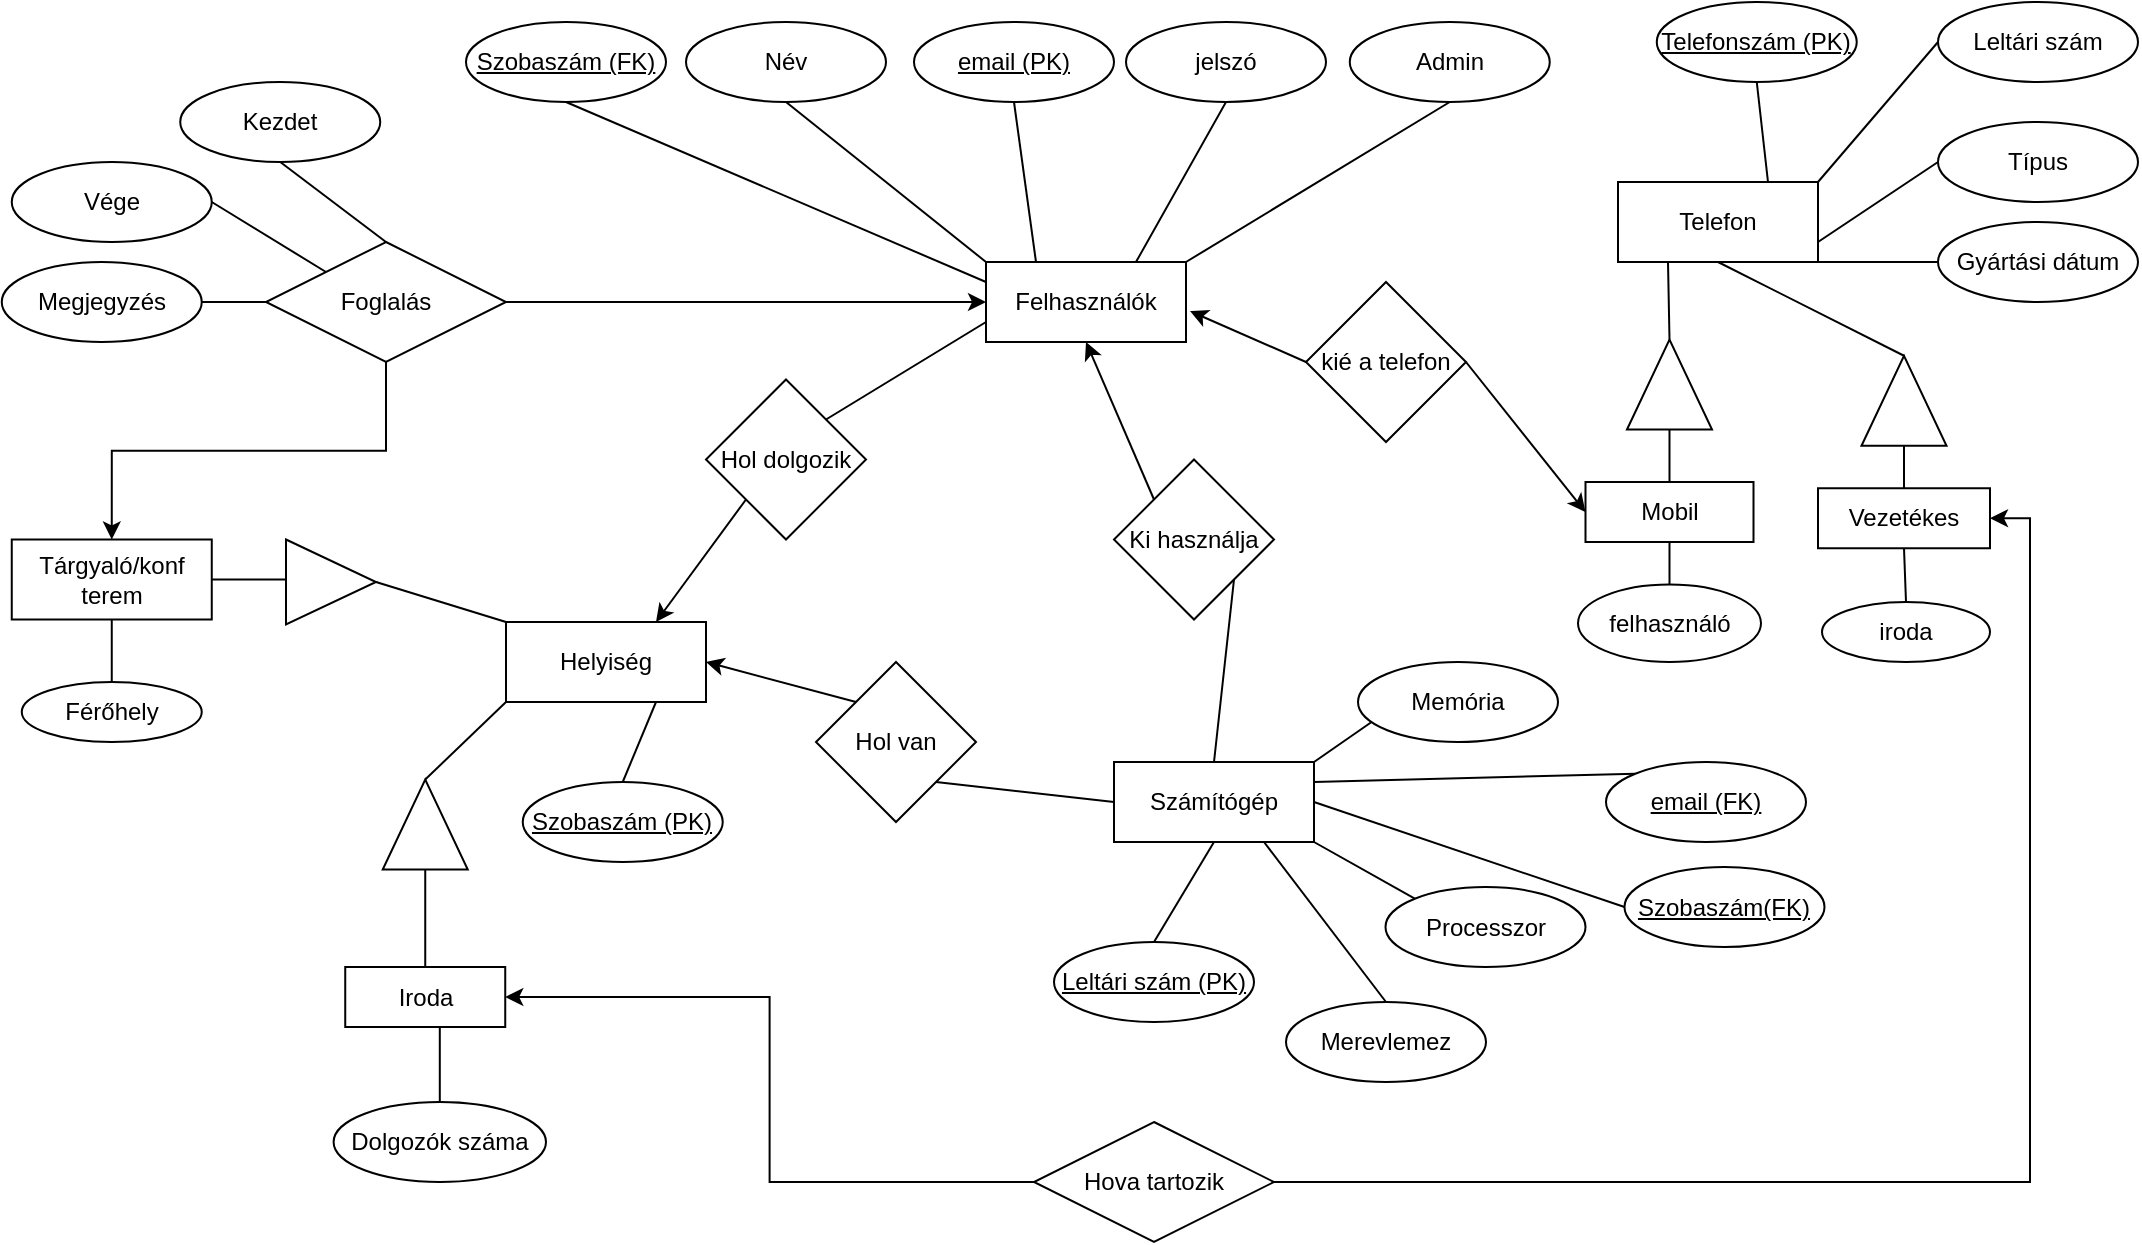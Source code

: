 <mxfile version="24.8.6">
  <diagram name="1 oldal" id="M2lxbGfFCIbtQnFnjS9T">
    <mxGraphModel dx="2220" dy="802" grid="1" gridSize="10" guides="1" tooltips="1" connect="1" arrows="1" fold="1" page="1" pageScale="1" pageWidth="827" pageHeight="1169" math="0" shadow="0">
      <root>
        <mxCell id="0" />
        <mxCell id="1" parent="0" />
        <mxCell id="wdO2a7Mc2enwkq9Drj_M-5" style="rounded=0;orthogonalLoop=1;jettySize=auto;html=1;exitX=0;exitY=0.25;exitDx=0;exitDy=0;entryX=0.5;entryY=1;entryDx=0;entryDy=0;endArrow=none;endFill=0;" parent="1" source="J8be5djoPyq5z8u-Urgu-1" target="wdO2a7Mc2enwkq9Drj_M-6" edge="1">
          <mxGeometry relative="1" as="geometry">
            <mxPoint x="150" y="80" as="targetPoint" />
          </mxGeometry>
        </mxCell>
        <mxCell id="J8be5djoPyq5z8u-Urgu-1" value="Felhasználók" style="whiteSpace=wrap;html=1;align=center;" parent="1" vertex="1">
          <mxGeometry x="350" y="140" width="100" height="40" as="geometry" />
        </mxCell>
        <mxCell id="nqwOCqm9ArOqmD_4J2SY-13" style="rounded=0;orthogonalLoop=1;jettySize=auto;html=1;exitX=0;exitY=0.5;exitDx=0;exitDy=0;entryX=1;entryY=1;entryDx=0;entryDy=0;endArrow=none;endFill=0;" parent="1" source="J8be5djoPyq5z8u-Urgu-3" target="nqwOCqm9ArOqmD_4J2SY-12" edge="1">
          <mxGeometry relative="1" as="geometry" />
        </mxCell>
        <mxCell id="SWIQCwF_Ky-2O3WULEjx-1" style="rounded=0;orthogonalLoop=1;jettySize=auto;html=1;exitX=1;exitY=0.25;exitDx=0;exitDy=0;endArrow=none;endFill=0;entryX=0;entryY=0;entryDx=0;entryDy=0;" edge="1" parent="1" source="J8be5djoPyq5z8u-Urgu-3" target="SWIQCwF_Ky-2O3WULEjx-2">
          <mxGeometry relative="1" as="geometry">
            <mxPoint x="690" y="400" as="targetPoint" />
          </mxGeometry>
        </mxCell>
        <mxCell id="SWIQCwF_Ky-2O3WULEjx-4" style="rounded=0;orthogonalLoop=1;jettySize=auto;html=1;exitX=1;exitY=0.5;exitDx=0;exitDy=0;endArrow=none;endFill=0;entryX=0;entryY=0.5;entryDx=0;entryDy=0;" edge="1" parent="1" source="J8be5djoPyq5z8u-Urgu-3" target="SWIQCwF_Ky-2O3WULEjx-5">
          <mxGeometry relative="1" as="geometry">
            <mxPoint x="680" y="510" as="targetPoint" />
          </mxGeometry>
        </mxCell>
        <mxCell id="J8be5djoPyq5z8u-Urgu-3" value="Számítógép" style="whiteSpace=wrap;html=1;align=center;" parent="1" vertex="1">
          <mxGeometry x="414" y="390" width="100" height="40" as="geometry" />
        </mxCell>
        <mxCell id="wdO2a7Mc2enwkq9Drj_M-1" style="rounded=0;orthogonalLoop=1;jettySize=auto;html=1;exitX=0.75;exitY=0;exitDx=0;exitDy=0;endArrow=none;endFill=0;entryX=0.5;entryY=1;entryDx=0;entryDy=0;" parent="1" source="J8be5djoPyq5z8u-Urgu-4" target="wdO2a7Mc2enwkq9Drj_M-2" edge="1">
          <mxGeometry relative="1" as="geometry">
            <mxPoint x="740" y="40" as="targetPoint" />
          </mxGeometry>
        </mxCell>
        <mxCell id="J8be5djoPyq5z8u-Urgu-4" value="Telefon" style="whiteSpace=wrap;html=1;align=center;" parent="1" vertex="1">
          <mxGeometry x="666" y="100" width="100" height="40" as="geometry" />
        </mxCell>
        <mxCell id="J8be5djoPyq5z8u-Urgu-21" style="rounded=0;orthogonalLoop=1;jettySize=auto;html=1;exitX=0.5;exitY=1;exitDx=0;exitDy=0;entryX=0;entryY=0;entryDx=0;entryDy=0;endArrow=none;endFill=0;" parent="1" source="J8be5djoPyq5z8u-Urgu-6" target="J8be5djoPyq5z8u-Urgu-1" edge="1">
          <mxGeometry relative="1" as="geometry" />
        </mxCell>
        <mxCell id="J8be5djoPyq5z8u-Urgu-6" value="Név" style="ellipse;whiteSpace=wrap;html=1;align=center;" parent="1" vertex="1">
          <mxGeometry x="200" y="20" width="100" height="40" as="geometry" />
        </mxCell>
        <mxCell id="J8be5djoPyq5z8u-Urgu-22" style="rounded=0;orthogonalLoop=1;jettySize=auto;html=1;exitX=0.5;exitY=1;exitDx=0;exitDy=0;entryX=0.25;entryY=0;entryDx=0;entryDy=0;endArrow=none;endFill=0;" parent="1" source="J8be5djoPyq5z8u-Urgu-7" target="J8be5djoPyq5z8u-Urgu-1" edge="1">
          <mxGeometry relative="1" as="geometry" />
        </mxCell>
        <mxCell id="J8be5djoPyq5z8u-Urgu-7" value="&lt;u&gt;email (PK)&lt;/u&gt;" style="ellipse;whiteSpace=wrap;html=1;align=center;" parent="1" vertex="1">
          <mxGeometry x="314" y="20" width="100" height="40" as="geometry" />
        </mxCell>
        <mxCell id="J8be5djoPyq5z8u-Urgu-24" style="rounded=0;orthogonalLoop=1;jettySize=auto;html=1;exitX=0.5;exitY=1;exitDx=0;exitDy=0;entryX=0.75;entryY=0;entryDx=0;entryDy=0;endArrow=none;endFill=0;" parent="1" source="J8be5djoPyq5z8u-Urgu-9" target="J8be5djoPyq5z8u-Urgu-1" edge="1">
          <mxGeometry relative="1" as="geometry" />
        </mxCell>
        <mxCell id="J8be5djoPyq5z8u-Urgu-9" value="jelszó" style="ellipse;whiteSpace=wrap;html=1;align=center;" parent="1" vertex="1">
          <mxGeometry x="420" y="20" width="100" height="40" as="geometry" />
        </mxCell>
        <mxCell id="J8be5djoPyq5z8u-Urgu-25" style="rounded=0;orthogonalLoop=1;jettySize=auto;html=1;exitX=0.5;exitY=1;exitDx=0;exitDy=0;entryX=1;entryY=0;entryDx=0;entryDy=0;endArrow=none;endFill=0;" parent="1" source="J8be5djoPyq5z8u-Urgu-10" target="J8be5djoPyq5z8u-Urgu-1" edge="1">
          <mxGeometry relative="1" as="geometry" />
        </mxCell>
        <mxCell id="J8be5djoPyq5z8u-Urgu-10" value="Admin" style="ellipse;whiteSpace=wrap;html=1;align=center;" parent="1" vertex="1">
          <mxGeometry x="531.88" y="20" width="100" height="40" as="geometry" />
        </mxCell>
        <mxCell id="J8be5djoPyq5z8u-Urgu-57" style="rounded=0;orthogonalLoop=1;jettySize=auto;html=1;exitX=0;exitY=0.5;exitDx=0;exitDy=0;entryX=1;entryY=0;entryDx=0;entryDy=0;endArrow=none;endFill=0;" parent="1" source="J8be5djoPyq5z8u-Urgu-32" target="J8be5djoPyq5z8u-Urgu-4" edge="1">
          <mxGeometry relative="1" as="geometry" />
        </mxCell>
        <mxCell id="J8be5djoPyq5z8u-Urgu-32" value="Leltári szám" style="ellipse;whiteSpace=wrap;html=1;align=center;" parent="1" vertex="1">
          <mxGeometry x="826" y="10" width="100" height="40" as="geometry" />
        </mxCell>
        <mxCell id="J8be5djoPyq5z8u-Urgu-59" style="rounded=0;orthogonalLoop=1;jettySize=auto;html=1;exitX=0;exitY=0.5;exitDx=0;exitDy=0;entryX=1;entryY=0.75;entryDx=0;entryDy=0;endArrow=none;endFill=0;" parent="1" source="J8be5djoPyq5z8u-Urgu-34" target="J8be5djoPyq5z8u-Urgu-4" edge="1">
          <mxGeometry relative="1" as="geometry" />
        </mxCell>
        <mxCell id="J8be5djoPyq5z8u-Urgu-34" value="Típus" style="ellipse;whiteSpace=wrap;html=1;align=center;" parent="1" vertex="1">
          <mxGeometry x="826" y="70" width="100" height="40" as="geometry" />
        </mxCell>
        <mxCell id="J8be5djoPyq5z8u-Urgu-60" style="rounded=0;orthogonalLoop=1;jettySize=auto;html=1;exitX=0;exitY=0.5;exitDx=0;exitDy=0;entryX=1;entryY=1;entryDx=0;entryDy=0;endArrow=none;endFill=0;" parent="1" source="J8be5djoPyq5z8u-Urgu-35" target="J8be5djoPyq5z8u-Urgu-4" edge="1">
          <mxGeometry relative="1" as="geometry" />
        </mxCell>
        <mxCell id="J8be5djoPyq5z8u-Urgu-35" value="Gyártási dátum" style="ellipse;whiteSpace=wrap;html=1;align=center;" parent="1" vertex="1">
          <mxGeometry x="826" y="120" width="100" height="40" as="geometry" />
        </mxCell>
        <mxCell id="J8be5djoPyq5z8u-Urgu-62" style="rounded=0;orthogonalLoop=1;jettySize=auto;html=1;exitX=0.5;exitY=0;exitDx=0;exitDy=0;entryX=0.5;entryY=1;entryDx=0;entryDy=0;endArrow=none;endFill=0;" parent="1" source="J8be5djoPyq5z8u-Urgu-44" target="J8be5djoPyq5z8u-Urgu-3" edge="1">
          <mxGeometry relative="1" as="geometry" />
        </mxCell>
        <mxCell id="J8be5djoPyq5z8u-Urgu-44" value="&lt;u&gt;Leltári szám (PK)&lt;/u&gt;" style="ellipse;whiteSpace=wrap;html=1;align=center;" parent="1" vertex="1">
          <mxGeometry x="384" y="480" width="100" height="40" as="geometry" />
        </mxCell>
        <mxCell id="J8be5djoPyq5z8u-Urgu-63" style="rounded=0;orthogonalLoop=1;jettySize=auto;html=1;exitX=0;exitY=0;exitDx=0;exitDy=0;entryX=1;entryY=1;entryDx=0;entryDy=0;endArrow=none;endFill=0;" parent="1" source="J8be5djoPyq5z8u-Urgu-45" target="J8be5djoPyq5z8u-Urgu-3" edge="1">
          <mxGeometry relative="1" as="geometry" />
        </mxCell>
        <mxCell id="J8be5djoPyq5z8u-Urgu-45" value="Processzor" style="ellipse;whiteSpace=wrap;html=1;align=center;" parent="1" vertex="1">
          <mxGeometry x="549.75" y="452.5" width="100" height="40" as="geometry" />
        </mxCell>
        <mxCell id="J8be5djoPyq5z8u-Urgu-64" style="rounded=0;orthogonalLoop=1;jettySize=auto;html=1;exitX=0.5;exitY=0;exitDx=0;exitDy=0;entryX=1;entryY=0;entryDx=0;entryDy=0;endArrow=none;endFill=0;" parent="1" source="J8be5djoPyq5z8u-Urgu-46" target="J8be5djoPyq5z8u-Urgu-3" edge="1">
          <mxGeometry relative="1" as="geometry" />
        </mxCell>
        <mxCell id="J8be5djoPyq5z8u-Urgu-46" value="Memória" style="ellipse;whiteSpace=wrap;html=1;align=center;" parent="1" vertex="1">
          <mxGeometry x="536" y="340" width="100" height="40" as="geometry" />
        </mxCell>
        <mxCell id="J8be5djoPyq5z8u-Urgu-61" style="rounded=0;orthogonalLoop=1;jettySize=auto;html=1;exitX=0.5;exitY=0;exitDx=0;exitDy=0;entryX=0.75;entryY=1;entryDx=0;entryDy=0;endArrow=none;endFill=0;" parent="1" source="J8be5djoPyq5z8u-Urgu-47" target="J8be5djoPyq5z8u-Urgu-3" edge="1">
          <mxGeometry relative="1" as="geometry" />
        </mxCell>
        <mxCell id="J8be5djoPyq5z8u-Urgu-47" value="Merevlemez" style="ellipse;whiteSpace=wrap;html=1;align=center;" parent="1" vertex="1">
          <mxGeometry x="500" y="510" width="100" height="40" as="geometry" />
        </mxCell>
        <mxCell id="XJ3Val_hjWEMoDBAJj5s-3" style="rounded=0;orthogonalLoop=1;jettySize=auto;html=1;exitX=1;exitY=0.5;exitDx=0;exitDy=0;entryX=0.25;entryY=1;entryDx=0;entryDy=0;endArrow=none;endFill=0;" parent="1" source="XJ3Val_hjWEMoDBAJj5s-1" target="J8be5djoPyq5z8u-Urgu-4" edge="1">
          <mxGeometry relative="1" as="geometry" />
        </mxCell>
        <mxCell id="XJ3Val_hjWEMoDBAJj5s-1" value="" style="triangle;whiteSpace=wrap;html=1;rotation=-90;" parent="1" vertex="1">
          <mxGeometry x="669.25" y="180" width="45" height="42.5" as="geometry" />
        </mxCell>
        <mxCell id="XJ3Val_hjWEMoDBAJj5s-4" style="rounded=0;orthogonalLoop=1;jettySize=auto;html=1;exitX=1;exitY=0.5;exitDx=0;exitDy=0;entryX=0.5;entryY=1;entryDx=0;entryDy=0;endArrow=none;endFill=0;" parent="1" source="XJ3Val_hjWEMoDBAJj5s-2" target="J8be5djoPyq5z8u-Urgu-4" edge="1">
          <mxGeometry relative="1" as="geometry" />
        </mxCell>
        <mxCell id="XJ3Val_hjWEMoDBAJj5s-2" value="" style="triangle;whiteSpace=wrap;html=1;rotation=-90;" parent="1" vertex="1">
          <mxGeometry x="786.5" y="188.13" width="45" height="42.5" as="geometry" />
        </mxCell>
        <mxCell id="XJ3Val_hjWEMoDBAJj5s-6" style="rounded=0;orthogonalLoop=1;jettySize=auto;html=1;exitX=0.5;exitY=0;exitDx=0;exitDy=0;entryX=0;entryY=0.5;entryDx=0;entryDy=0;endArrow=none;endFill=0;" parent="1" source="XJ3Val_hjWEMoDBAJj5s-26" target="XJ3Val_hjWEMoDBAJj5s-2" edge="1">
          <mxGeometry relative="1" as="geometry">
            <mxPoint x="772.0" y="243.13" as="sourcePoint" />
            <mxPoint x="854" y="227.13" as="targetPoint" />
          </mxGeometry>
        </mxCell>
        <mxCell id="nqwOCqm9ArOqmD_4J2SY-43" style="rounded=0;orthogonalLoop=1;jettySize=auto;html=1;exitX=1;exitY=0.5;exitDx=0;exitDy=0;entryX=0;entryY=0.5;entryDx=0;entryDy=0;" parent="1" source="XJ3Val_hjWEMoDBAJj5s-7" target="XJ3Val_hjWEMoDBAJj5s-24" edge="1">
          <mxGeometry relative="1" as="geometry" />
        </mxCell>
        <mxCell id="XJ3Val_hjWEMoDBAJj5s-7" value="kié a telefon" style="rhombus;whiteSpace=wrap;html=1;" parent="1" vertex="1">
          <mxGeometry x="510" y="150" width="80" height="80" as="geometry" />
        </mxCell>
        <mxCell id="XJ3Val_hjWEMoDBAJj5s-8" style="rounded=0;orthogonalLoop=1;jettySize=auto;html=1;exitX=0;exitY=0.5;exitDx=0;exitDy=0;entryX=1.02;entryY=0.614;entryDx=0;entryDy=0;entryPerimeter=0;" parent="1" source="XJ3Val_hjWEMoDBAJj5s-7" target="J8be5djoPyq5z8u-Urgu-1" edge="1">
          <mxGeometry relative="1" as="geometry" />
        </mxCell>
        <mxCell id="XJ3Val_hjWEMoDBAJj5s-12" style="rounded=0;orthogonalLoop=1;jettySize=auto;html=1;exitX=0;exitY=0;exitDx=0;exitDy=0;entryX=0.5;entryY=1;entryDx=0;entryDy=0;" parent="1" source="XJ3Val_hjWEMoDBAJj5s-11" target="J8be5djoPyq5z8u-Urgu-1" edge="1">
          <mxGeometry relative="1" as="geometry" />
        </mxCell>
        <mxCell id="wdO2a7Mc2enwkq9Drj_M-16" style="rounded=0;orthogonalLoop=1;jettySize=auto;html=1;exitX=1;exitY=1;exitDx=0;exitDy=0;entryX=0.5;entryY=0;entryDx=0;entryDy=0;endArrow=none;endFill=0;" parent="1" source="XJ3Val_hjWEMoDBAJj5s-11" target="J8be5djoPyq5z8u-Urgu-3" edge="1">
          <mxGeometry relative="1" as="geometry" />
        </mxCell>
        <mxCell id="XJ3Val_hjWEMoDBAJj5s-11" value="Ki használja" style="rhombus;whiteSpace=wrap;html=1;" parent="1" vertex="1">
          <mxGeometry x="414" y="238.75" width="80" height="80" as="geometry" />
        </mxCell>
        <mxCell id="XJ3Val_hjWEMoDBAJj5s-19" style="rounded=0;orthogonalLoop=1;jettySize=auto;html=1;exitX=0.5;exitY=0;exitDx=0;exitDy=0;entryX=0.75;entryY=1;entryDx=0;entryDy=0;endArrow=none;endFill=0;" parent="1" source="XJ3Val_hjWEMoDBAJj5s-14" target="XJ3Val_hjWEMoDBAJj5s-18" edge="1">
          <mxGeometry relative="1" as="geometry" />
        </mxCell>
        <mxCell id="XJ3Val_hjWEMoDBAJj5s-14" value="Szobaszám (PK)" style="ellipse;whiteSpace=wrap;html=1;align=center;fontStyle=4;" parent="1" vertex="1">
          <mxGeometry x="118.37" y="400" width="100" height="40" as="geometry" />
        </mxCell>
        <mxCell id="XJ3Val_hjWEMoDBAJj5s-17" style="rounded=0;orthogonalLoop=1;jettySize=auto;html=1;exitX=1;exitY=0;exitDx=0;exitDy=0;entryX=0;entryY=0.75;entryDx=0;entryDy=0;endArrow=none;endFill=0;" parent="1" source="XJ3Val_hjWEMoDBAJj5s-16" target="J8be5djoPyq5z8u-Urgu-1" edge="1">
          <mxGeometry relative="1" as="geometry" />
        </mxCell>
        <mxCell id="XJ3Val_hjWEMoDBAJj5s-16" value="Hol dolgozik" style="rhombus;whiteSpace=wrap;html=1;" parent="1" vertex="1">
          <mxGeometry x="210" y="198.75" width="80" height="80" as="geometry" />
        </mxCell>
        <mxCell id="XJ3Val_hjWEMoDBAJj5s-20" style="rounded=0;orthogonalLoop=1;jettySize=auto;html=1;exitX=0;exitY=1;exitDx=0;exitDy=0;entryX=0.75;entryY=0;entryDx=0;entryDy=0;endArrow=classic;endFill=1;" parent="1" source="XJ3Val_hjWEMoDBAJj5s-16" target="XJ3Val_hjWEMoDBAJj5s-18" edge="1">
          <mxGeometry relative="1" as="geometry" />
        </mxCell>
        <mxCell id="XJ3Val_hjWEMoDBAJj5s-18" value="Helyiség" style="whiteSpace=wrap;html=1;align=center;" parent="1" vertex="1">
          <mxGeometry x="110" y="320" width="100" height="40" as="geometry" />
        </mxCell>
        <mxCell id="nqwOCqm9ArOqmD_4J2SY-50" style="rounded=0;orthogonalLoop=1;jettySize=auto;html=1;exitX=0.5;exitY=0;exitDx=0;exitDy=0;entryX=0;entryY=0.5;entryDx=0;entryDy=0;endArrow=none;endFill=0;" parent="1" source="XJ3Val_hjWEMoDBAJj5s-24" target="XJ3Val_hjWEMoDBAJj5s-1" edge="1">
          <mxGeometry relative="1" as="geometry" />
        </mxCell>
        <mxCell id="XJ3Val_hjWEMoDBAJj5s-24" value="Mobil" style="whiteSpace=wrap;html=1;align=center;" parent="1" vertex="1">
          <mxGeometry x="649.75" y="250" width="84" height="30" as="geometry" />
        </mxCell>
        <mxCell id="XJ3Val_hjWEMoDBAJj5s-26" value="Vezetékes" style="whiteSpace=wrap;html=1;align=center;" parent="1" vertex="1">
          <mxGeometry x="766" y="253.13" width="86" height="30" as="geometry" />
        </mxCell>
        <mxCell id="XJ3Val_hjWEMoDBAJj5s-28" style="rounded=0;orthogonalLoop=1;jettySize=auto;html=1;exitX=0.5;exitY=0;exitDx=0;exitDy=0;entryX=0.5;entryY=1;entryDx=0;entryDy=0;endArrow=none;endFill=0;" parent="1" source="XJ3Val_hjWEMoDBAJj5s-27" target="XJ3Val_hjWEMoDBAJj5s-24" edge="1">
          <mxGeometry relative="1" as="geometry" />
        </mxCell>
        <mxCell id="XJ3Val_hjWEMoDBAJj5s-27" value="felhasználó" style="ellipse;whiteSpace=wrap;html=1;align=center;" parent="1" vertex="1">
          <mxGeometry x="646" y="301.25" width="91.5" height="38.75" as="geometry" />
        </mxCell>
        <mxCell id="XJ3Val_hjWEMoDBAJj5s-31" style="rounded=0;orthogonalLoop=1;jettySize=auto;html=1;exitX=0.5;exitY=0;exitDx=0;exitDy=0;entryX=0.5;entryY=1;entryDx=0;entryDy=0;endArrow=none;endFill=0;" parent="1" source="XJ3Val_hjWEMoDBAJj5s-30" target="XJ3Val_hjWEMoDBAJj5s-26" edge="1">
          <mxGeometry relative="1" as="geometry" />
        </mxCell>
        <mxCell id="XJ3Val_hjWEMoDBAJj5s-30" value="iroda" style="ellipse;whiteSpace=wrap;html=1;align=center;" parent="1" vertex="1">
          <mxGeometry x="768" y="310" width="84" height="30" as="geometry" />
        </mxCell>
        <mxCell id="XJ3Val_hjWEMoDBAJj5s-36" style="rounded=0;orthogonalLoop=1;jettySize=auto;html=1;exitX=1;exitY=0.5;exitDx=0;exitDy=0;entryX=0;entryY=1;entryDx=0;entryDy=0;endArrow=none;endFill=0;" parent="1" source="XJ3Val_hjWEMoDBAJj5s-35" target="XJ3Val_hjWEMoDBAJj5s-18" edge="1">
          <mxGeometry relative="1" as="geometry" />
        </mxCell>
        <mxCell id="XJ3Val_hjWEMoDBAJj5s-35" value="" style="triangle;whiteSpace=wrap;html=1;rotation=-90;" parent="1" vertex="1">
          <mxGeometry x="47.12" y="400" width="45" height="42.5" as="geometry" />
        </mxCell>
        <mxCell id="XJ3Val_hjWEMoDBAJj5s-38" style="rounded=0;orthogonalLoop=1;jettySize=auto;html=1;exitX=0.5;exitY=0;exitDx=0;exitDy=0;entryX=0;entryY=0.5;entryDx=0;entryDy=0;endArrow=none;endFill=0;" parent="1" source="XJ3Val_hjWEMoDBAJj5s-37" target="XJ3Val_hjWEMoDBAJj5s-35" edge="1">
          <mxGeometry relative="1" as="geometry" />
        </mxCell>
        <mxCell id="wdO2a7Mc2enwkq9Drj_M-22" style="edgeStyle=orthogonalEdgeStyle;rounded=0;orthogonalLoop=1;jettySize=auto;html=1;exitX=0.5;exitY=1;exitDx=0;exitDy=0;endArrow=none;endFill=0;entryX=0.5;entryY=0;entryDx=0;entryDy=0;" parent="1" source="XJ3Val_hjWEMoDBAJj5s-37" target="wdO2a7Mc2enwkq9Drj_M-23" edge="1">
          <mxGeometry relative="1" as="geometry">
            <mxPoint x="69.5" y="550" as="targetPoint" />
          </mxGeometry>
        </mxCell>
        <mxCell id="XJ3Val_hjWEMoDBAJj5s-37" value="Iroda" style="whiteSpace=wrap;html=1;align=center;" parent="1" vertex="1">
          <mxGeometry x="29.62" y="492.5" width="80" height="30" as="geometry" />
        </mxCell>
        <mxCell id="nqwOCqm9ArOqmD_4J2SY-6" style="rounded=0;orthogonalLoop=1;jettySize=auto;html=1;exitX=1;exitY=0.5;exitDx=0;exitDy=0;entryX=0;entryY=0;entryDx=0;entryDy=0;endArrow=none;endFill=0;" parent="1" source="nqwOCqm9ArOqmD_4J2SY-1" target="XJ3Val_hjWEMoDBAJj5s-18" edge="1">
          <mxGeometry relative="1" as="geometry" />
        </mxCell>
        <mxCell id="nqwOCqm9ArOqmD_4J2SY-1" value="" style="triangle;whiteSpace=wrap;html=1;rotation=0;" parent="1" vertex="1">
          <mxGeometry y="278.75" width="45" height="42.5" as="geometry" />
        </mxCell>
        <mxCell id="nqwOCqm9ArOqmD_4J2SY-2" style="rounded=0;orthogonalLoop=1;jettySize=auto;html=1;exitX=1;exitY=0.5;exitDx=0;exitDy=0;entryX=0;entryY=0.5;entryDx=0;entryDy=0;endArrow=none;endFill=0;edgeStyle=orthogonalEdgeStyle;" parent="1" source="wdO2a7Mc2enwkq9Drj_M-11" target="nqwOCqm9ArOqmD_4J2SY-1" edge="1">
          <mxGeometry relative="1" as="geometry">
            <mxPoint x="275" y="555" as="sourcePoint" />
          </mxGeometry>
        </mxCell>
        <mxCell id="nqwOCqm9ArOqmD_4J2SY-41" style="rounded=0;orthogonalLoop=1;jettySize=auto;html=1;exitX=0.5;exitY=1;exitDx=0;exitDy=0;entryX=0.5;entryY=0;entryDx=0;entryDy=0;endArrow=none;endFill=0;" parent="1" source="wdO2a7Mc2enwkq9Drj_M-11" target="nqwOCqm9ArOqmD_4J2SY-42" edge="1">
          <mxGeometry relative="1" as="geometry">
            <mxPoint x="220" y="650" as="targetPoint" />
            <mxPoint x="275" y="595" as="sourcePoint" />
          </mxGeometry>
        </mxCell>
        <mxCell id="nqwOCqm9ArOqmD_4J2SY-14" style="rounded=0;orthogonalLoop=1;jettySize=auto;html=1;exitX=0;exitY=0;exitDx=0;exitDy=0;entryX=1;entryY=0.5;entryDx=0;entryDy=0;" parent="1" source="nqwOCqm9ArOqmD_4J2SY-12" target="XJ3Val_hjWEMoDBAJj5s-18" edge="1">
          <mxGeometry relative="1" as="geometry" />
        </mxCell>
        <mxCell id="nqwOCqm9ArOqmD_4J2SY-12" value="Hol van" style="rhombus;whiteSpace=wrap;html=1;" parent="1" vertex="1">
          <mxGeometry x="265" y="340" width="80" height="80" as="geometry" />
        </mxCell>
        <mxCell id="nqwOCqm9ArOqmD_4J2SY-23" value="Kezdet" style="ellipse;whiteSpace=wrap;html=1;align=center;" parent="1" vertex="1">
          <mxGeometry x="-52.88" y="50" width="100" height="40" as="geometry" />
        </mxCell>
        <mxCell id="nqwOCqm9ArOqmD_4J2SY-24" value="Vége" style="ellipse;whiteSpace=wrap;html=1;align=center;" parent="1" vertex="1">
          <mxGeometry x="-137.12" y="90" width="100" height="40" as="geometry" />
        </mxCell>
        <mxCell id="nqwOCqm9ArOqmD_4J2SY-25" value="Megjegyzés" style="ellipse;whiteSpace=wrap;html=1;align=center;" parent="1" vertex="1">
          <mxGeometry x="-142.12" y="140" width="100" height="40" as="geometry" />
        </mxCell>
        <mxCell id="nqwOCqm9ArOqmD_4J2SY-29" style="rounded=0;orthogonalLoop=1;jettySize=auto;html=1;exitX=0;exitY=0.5;exitDx=0;exitDy=0;endArrow=none;endFill=0;entryX=1;entryY=0.5;entryDx=0;entryDy=0;" parent="1" source="wdO2a7Mc2enwkq9Drj_M-12" target="nqwOCqm9ArOqmD_4J2SY-25" edge="1">
          <mxGeometry relative="1" as="geometry">
            <mxPoint x="405.62" y="335" as="targetPoint" />
          </mxGeometry>
        </mxCell>
        <mxCell id="nqwOCqm9ArOqmD_4J2SY-42" value="Férőhely" style="ellipse;whiteSpace=wrap;html=1;align=center;" parent="1" vertex="1">
          <mxGeometry x="-132.12" y="350" width="90" height="30" as="geometry" />
        </mxCell>
        <mxCell id="wdO2a7Mc2enwkq9Drj_M-2" value="&lt;u&gt;Telefonszám (PK)&lt;/u&gt;" style="ellipse;whiteSpace=wrap;html=1;align=center;" parent="1" vertex="1">
          <mxGeometry x="685.38" y="10" width="100" height="40" as="geometry" />
        </mxCell>
        <mxCell id="wdO2a7Mc2enwkq9Drj_M-6" value="&lt;u&gt;Szobaszám (FK)&lt;/u&gt;" style="ellipse;whiteSpace=wrap;html=1;align=center;" parent="1" vertex="1">
          <mxGeometry x="90" y="20" width="100" height="40" as="geometry" />
        </mxCell>
        <mxCell id="wdO2a7Mc2enwkq9Drj_M-9" style="rounded=0;orthogonalLoop=1;jettySize=auto;html=1;exitX=0.5;exitY=0;exitDx=0;exitDy=0;endArrow=none;endFill=0;entryX=0.5;entryY=1;entryDx=0;entryDy=0;" parent="1" source="wdO2a7Mc2enwkq9Drj_M-12" target="nqwOCqm9ArOqmD_4J2SY-23" edge="1">
          <mxGeometry relative="1" as="geometry">
            <mxPoint x="163.62" y="125" as="targetPoint" />
            <mxPoint x="113.62" y="150" as="sourcePoint" />
          </mxGeometry>
        </mxCell>
        <mxCell id="wdO2a7Mc2enwkq9Drj_M-10" style="rounded=0;orthogonalLoop=1;jettySize=auto;html=1;exitX=0;exitY=0;exitDx=0;exitDy=0;endArrow=none;endFill=0;entryX=1;entryY=0.5;entryDx=0;entryDy=0;" parent="1" source="wdO2a7Mc2enwkq9Drj_M-12" target="nqwOCqm9ArOqmD_4J2SY-24" edge="1">
          <mxGeometry relative="1" as="geometry">
            <mxPoint x="153.62" y="205" as="targetPoint" />
            <mxPoint x="113.62" y="180" as="sourcePoint" />
          </mxGeometry>
        </mxCell>
        <mxCell id="wdO2a7Mc2enwkq9Drj_M-11" value="Tárgyaló/konf terem" style="whiteSpace=wrap;html=1;align=center;" parent="1" vertex="1">
          <mxGeometry x="-137.12" y="278.75" width="100" height="40" as="geometry" />
        </mxCell>
        <mxCell id="wdO2a7Mc2enwkq9Drj_M-13" style="rounded=0;orthogonalLoop=1;jettySize=auto;html=1;exitX=1;exitY=0.5;exitDx=0;exitDy=0;entryX=0;entryY=0.5;entryDx=0;entryDy=0;" parent="1" source="wdO2a7Mc2enwkq9Drj_M-12" target="J8be5djoPyq5z8u-Urgu-1" edge="1">
          <mxGeometry relative="1" as="geometry" />
        </mxCell>
        <mxCell id="wdO2a7Mc2enwkq9Drj_M-14" style="edgeStyle=orthogonalEdgeStyle;rounded=0;orthogonalLoop=1;jettySize=auto;html=1;exitX=0.5;exitY=1;exitDx=0;exitDy=0;entryX=0.5;entryY=0;entryDx=0;entryDy=0;" parent="1" source="wdO2a7Mc2enwkq9Drj_M-12" target="wdO2a7Mc2enwkq9Drj_M-11" edge="1">
          <mxGeometry relative="1" as="geometry" />
        </mxCell>
        <mxCell id="wdO2a7Mc2enwkq9Drj_M-12" value="Foglalás" style="shape=rhombus;perimeter=rhombusPerimeter;whiteSpace=wrap;html=1;align=center;" parent="1" vertex="1">
          <mxGeometry x="-10" y="130" width="120" height="60" as="geometry" />
        </mxCell>
        <mxCell id="wdO2a7Mc2enwkq9Drj_M-20" style="edgeStyle=orthogonalEdgeStyle;rounded=0;orthogonalLoop=1;jettySize=auto;html=1;exitX=0;exitY=0.5;exitDx=0;exitDy=0;entryX=1;entryY=0.5;entryDx=0;entryDy=0;" parent="1" source="wdO2a7Mc2enwkq9Drj_M-19" target="XJ3Val_hjWEMoDBAJj5s-37" edge="1">
          <mxGeometry relative="1" as="geometry" />
        </mxCell>
        <mxCell id="wdO2a7Mc2enwkq9Drj_M-21" style="edgeStyle=orthogonalEdgeStyle;rounded=0;orthogonalLoop=1;jettySize=auto;html=1;exitX=1;exitY=0.5;exitDx=0;exitDy=0;entryX=1;entryY=0.5;entryDx=0;entryDy=0;" parent="1" source="wdO2a7Mc2enwkq9Drj_M-19" target="XJ3Val_hjWEMoDBAJj5s-26" edge="1">
          <mxGeometry relative="1" as="geometry" />
        </mxCell>
        <mxCell id="wdO2a7Mc2enwkq9Drj_M-19" value="Hova tartozik" style="shape=rhombus;perimeter=rhombusPerimeter;whiteSpace=wrap;html=1;align=center;" parent="1" vertex="1">
          <mxGeometry x="374" y="570" width="120" height="60" as="geometry" />
        </mxCell>
        <mxCell id="wdO2a7Mc2enwkq9Drj_M-23" value="Dolgozók száma" style="ellipse;whiteSpace=wrap;html=1;align=center;" parent="1" vertex="1">
          <mxGeometry x="23.8" y="560" width="106.2" height="40" as="geometry" />
        </mxCell>
        <mxCell id="SWIQCwF_Ky-2O3WULEjx-2" value="&lt;u&gt;email (FK)&lt;/u&gt;" style="ellipse;whiteSpace=wrap;html=1;align=center;" vertex="1" parent="1">
          <mxGeometry x="660" y="390" width="100" height="40" as="geometry" />
        </mxCell>
        <mxCell id="SWIQCwF_Ky-2O3WULEjx-5" value="&lt;u&gt;Szobaszám(FK)&lt;/u&gt;" style="ellipse;whiteSpace=wrap;html=1;align=center;" vertex="1" parent="1">
          <mxGeometry x="669.25" y="442.5" width="100" height="40" as="geometry" />
        </mxCell>
      </root>
    </mxGraphModel>
  </diagram>
</mxfile>
